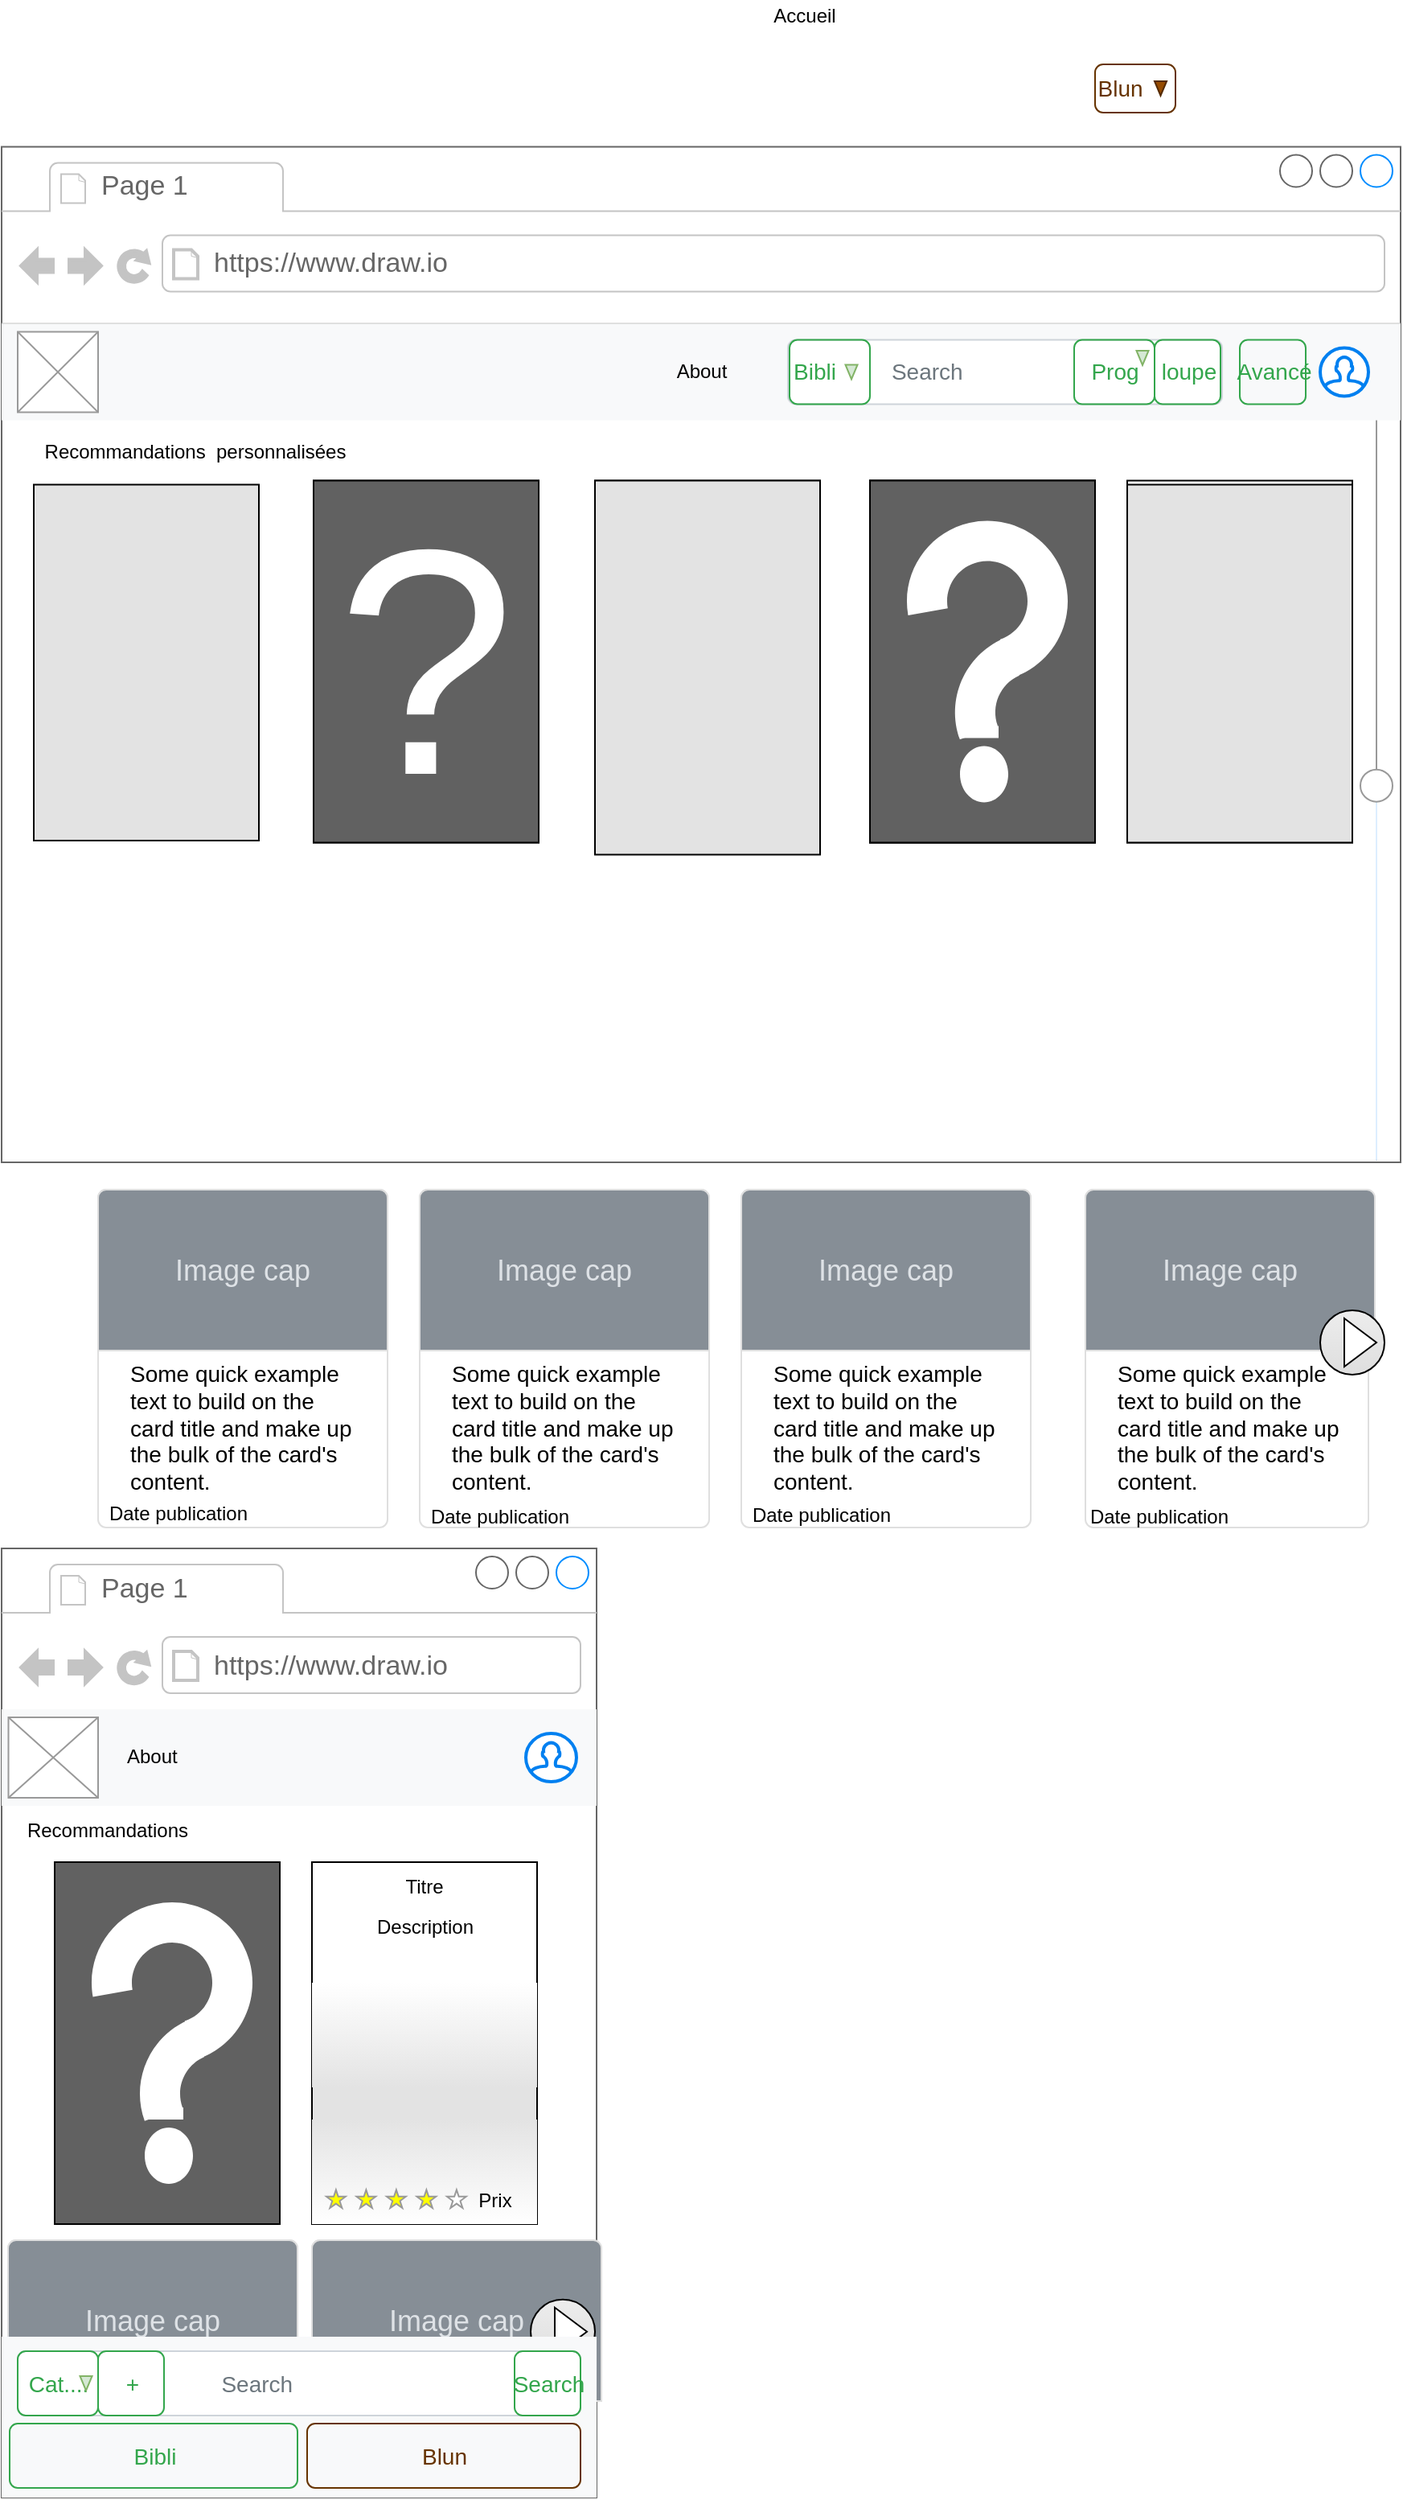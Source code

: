 <mxfile version="16.5.1" type="device"><diagram id="F8sXpfixyLOen9P2yooB" name="wireframe"><mxGraphModel dx="1929" dy="2034" grid="1" gridSize="10" guides="1" tooltips="1" connect="1" arrows="1" fold="1" page="1" pageScale="1" pageWidth="827" pageHeight="1169" math="0" shadow="0"><root><mxCell id="W2lvoZVMaFaZhj4Bqeh3-0"/><mxCell id="W2lvoZVMaFaZhj4Bqeh3-1" parent="W2lvoZVMaFaZhj4Bqeh3-0"/><mxCell id="W2lvoZVMaFaZhj4Bqeh3-5" value="" style="strokeWidth=1;shadow=0;dashed=0;align=center;html=1;shape=mxgraph.mockup.containers.browserWindow;rSize=0;strokeColor=#666666;strokeColor2=#008cff;strokeColor3=#c4c4c4;mainText=,;recursiveResize=0;" parent="W2lvoZVMaFaZhj4Bqeh3-1" vertex="1"><mxGeometry x="-110" y="842.5" width="370" height="590" as="geometry"/></mxCell><mxCell id="_nG2BwkASZV5YUxMA2y4-637" value="Some quick example text to build on the card title and make up the bulk of the card's content." style="html=1;shadow=0;dashed=0;shape=mxgraph.bootstrap.rrect;rSize=5;strokeColor=#DFDFDF;html=1;whiteSpace=wrap;fillColor=#ffffff;fontColor=#000000;verticalAlign=bottom;align=left;spacing=20;fontSize=14;" parent="W2lvoZVMaFaZhj4Bqeh3-5" vertex="1"><mxGeometry x="193" y="430" width="176" height="145" as="geometry"/></mxCell><mxCell id="_nG2BwkASZV5YUxMA2y4-638" value="Image cap" style="html=1;shadow=0;dashed=0;shape=mxgraph.bootstrap.topButton;rSize=5;perimeter=none;whiteSpace=wrap;fillColor=#868E96;strokeColor=#DFDFDF;fontColor=#DEE2E6;resizeWidth=1;fontSize=18;" parent="_nG2BwkASZV5YUxMA2y4-637" vertex="1"><mxGeometry width="180" height="100" relative="1" as="geometry"/></mxCell><mxCell id="_nG2BwkASZV5YUxMA2y4-640" value="&lt;span style=&quot;color: rgba(0 , 0 , 0 , 0) ; font-family: monospace ; font-size: 0px&quot;&gt;%3CmxGraphModel%3E%3Croot%3E%3CmxCell%20id%3D%220%22%2F%3E%3CmxCell%20id%3D%221%22%20parent%3D%220%22%2F%3E%3CmxCell%20id%3D%222%22%20value%3D%22%22%20style%3D%22triangle%3BwhiteSpace%3Dwrap%3Bhtml%3D1%3B%22%20vertex%3D%221%22%20parent%3D%221%22%3E%3CmxGeometry%20x%3D%22845%22%20y%3D%22290%22%20width%3D%2220%22%20height%3D%2230%22%20as%3D%22geometry%22%2F%3E%3C%2FmxCell%3E%3C%2Froot%3E%3C%2FmxGraphModel%3E&lt;/span&gt;&lt;span style=&quot;color: rgba(0 , 0 , 0 , 0) ; font-family: monospace ; font-size: 0px&quot;&gt;%3CmxGraphModel%3E%3Croot%3E%3CmxCell%20id%3D%220%22%2F%3E%3CmxCell%20id%3D%221%22%20parent%3D%220%22%2F%3E%3CmxCell%20id%3D%222%22%20value%3D%22%22%20style%3D%22triangle%3BwhiteSpace%3Dwrap%3Bhtml%3D1%3B%22%20vertex%3D%221%22%20parent%3D%221%22%3E%3CmxGeometry%20x%3D%22845%22%20y%3D%22290%22%20width%3D%2220%22%20height%3D%2230%22%20as%3D%22geometry%22%2F%3E%3C%2FmxCell%3E%3C%2Froot%3E%3C%2FmxGraphModel%3E&lt;/span&gt;&lt;span style=&quot;color: rgba(0 , 0 , 0 , 0) ; font-family: monospace ; font-size: 0px&quot;&gt;%3CmxGraphModel%3E%3Croot%3E%3CmxCell%20id%3D%220%22%2F%3E%3CmxCell%20id%3D%221%22%20parent%3D%220%22%2F%3E%3CmxCell%20id%3D%222%22%20value%3D%22%22%20style%3D%22triangle%3BwhiteSpace%3Dwrap%3Bhtml%3D1%3B%22%20vertex%3D%221%22%20parent%3D%221%22%3E%3CmxGeometry%20x%3D%22845%22%20y%3D%22290%22%20width%3D%2220%22%20height%3D%2230%22%20as%3D%22geometry%22%2F%3E%3C%2FmxCell%3E%3C%2Froot%3E%3C%2FmxGraphModel%3E&lt;/span&gt;" style="html=1;shadow=0;dashed=0;shape=mxgraph.bootstrap.radioButton2;labelPosition=right;verticalLabelPosition=middle;align=left;verticalAlign=middle;gradientColor=#DEDEDE;fillColor=#EDEDED;checked=0;spacing=5;checkedFill=#0085FC;checkedStroke=#ffffff;sketch=0;" parent="_nG2BwkASZV5YUxMA2y4-637" vertex="1"><mxGeometry x="136" y="36.88" width="40" height="40" as="geometry"/></mxCell><mxCell id="_nG2BwkASZV5YUxMA2y4-641" value="" style="triangle;whiteSpace=wrap;html=1;" parent="_nG2BwkASZV5YUxMA2y4-637" vertex="1"><mxGeometry x="151" y="41.88" width="20" height="30" as="geometry"/></mxCell><mxCell id="_nG2BwkASZV5YUxMA2y4-634" value="Some quick example text to build on the card title and make up the bulk of the card's content." style="html=1;shadow=0;dashed=0;shape=mxgraph.bootstrap.rrect;rSize=5;strokeColor=#DFDFDF;html=1;whiteSpace=wrap;fillColor=#ffffff;fontColor=#000000;verticalAlign=bottom;align=left;spacing=20;fontSize=14;" parent="W2lvoZVMaFaZhj4Bqeh3-5" vertex="1"><mxGeometry x="4" y="430" width="180" height="145" as="geometry"/></mxCell><mxCell id="_nG2BwkASZV5YUxMA2y4-635" value="Image cap" style="html=1;shadow=0;dashed=0;shape=mxgraph.bootstrap.topButton;rSize=5;perimeter=none;whiteSpace=wrap;fillColor=#868E96;strokeColor=#DFDFDF;fontColor=#DEE2E6;resizeWidth=1;fontSize=18;" parent="_nG2BwkASZV5YUxMA2y4-634" vertex="1"><mxGeometry width="180" height="100" relative="1" as="geometry"/></mxCell><mxCell id="W2lvoZVMaFaZhj4Bqeh3-6" value="Page 1" style="strokeWidth=1;shadow=0;dashed=0;align=center;html=1;shape=mxgraph.mockup.containers.anchor;fontSize=17;fontColor=#666666;align=left;" parent="W2lvoZVMaFaZhj4Bqeh3-5" vertex="1"><mxGeometry x="60" y="12" width="110" height="26" as="geometry"/></mxCell><mxCell id="W2lvoZVMaFaZhj4Bqeh3-7" value="https://www.draw.io" style="strokeWidth=1;shadow=0;dashed=0;align=center;html=1;shape=mxgraph.mockup.containers.anchor;rSize=0;fontSize=17;fontColor=#666666;align=left;" parent="W2lvoZVMaFaZhj4Bqeh3-5" vertex="1"><mxGeometry x="130" y="60" width="250" height="26" as="geometry"/></mxCell><mxCell id="W2lvoZVMaFaZhj4Bqeh3-55" value="" style="html=1;shadow=0;dashed=0;fillColor=#F8F9FA;strokeColor=none;fontSize=16;fontColor=#181819;align=left;spacing=15;" parent="W2lvoZVMaFaZhj4Bqeh3-5" vertex="1"><mxGeometry y="100" width="370" height="60" as="geometry"/></mxCell><mxCell id="W2lvoZVMaFaZhj4Bqeh3-58" value="" style="verticalLabelPosition=bottom;shadow=0;dashed=0;align=center;html=1;verticalAlign=top;strokeWidth=1;shape=mxgraph.mockup.graphics.simpleIcon;strokeColor=#999999;" parent="W2lvoZVMaFaZhj4Bqeh3-55" vertex="1"><mxGeometry x="4.25" y="5" width="55.75" height="50" as="geometry"/></mxCell><mxCell id="W2lvoZVMaFaZhj4Bqeh3-59" value="" style="html=1;verticalLabelPosition=bottom;align=center;labelBackgroundColor=#ffffff;verticalAlign=top;strokeWidth=2;strokeColor=#0080F0;shadow=0;dashed=0;shape=mxgraph.ios7.icons.user;" parent="W2lvoZVMaFaZhj4Bqeh3-55" vertex="1"><mxGeometry x="326" y="15" width="31.49" height="30" as="geometry"/></mxCell><mxCell id="zPS6p6DmouyCnsuZ8JP5-12" value="&lt;span style=&quot;color: rgb(0, 0, 0); font-family: helvetica; font-size: 12px; font-style: normal; font-weight: 400; letter-spacing: normal; text-align: center; text-indent: 0px; text-transform: none; word-spacing: 0px; background-color: rgb(248, 249, 250); display: inline; float: none;&quot;&gt;About&lt;/span&gt;" style="text;whiteSpace=wrap;html=1;" parent="W2lvoZVMaFaZhj4Bqeh3-55" vertex="1"><mxGeometry x="76" y="15" width="60" height="30" as="geometry"/></mxCell><mxCell id="W2lvoZVMaFaZhj4Bqeh3-60" value="&lt;span style=&quot;color: rgba(0 , 0 , 0 , 0) ; font-family: monospace ; font-size: 0px&quot;&gt;%3CmxGraphModel%3E%3Croot%3E%3CmxCell%20id%3D%220%22%2F%3E%3CmxCell%20id%3D%221%22%20parent%3D%220%22%2F%3E%3CmxCell%20id%3D%222%22%20value%3D%22Cat%C3%A9gorie%22%20style%3D%22html%3D1%3Bshadow%3D0%3Bdashed%3D0%3Bshape%3Dmxgraph.bootstrap.rrect%3BrSize%3D5%3BfontSize%3D14%3BfontColor%3D%2333A64C%3BstrokeColor%3D%2333A64C%3BfillColor%3Dnone%3B%22%20vertex%3D%221%22%20parent%3D%221%22%3E%3CmxGeometry%20x%3D%22717%22%20y%3D%22120%22%20width%3D%2250%22%20height%3D%2240%22%20as%3D%22geometry%22%2F%3E%3C%2FmxCell%3E%3CmxCell%20id%3D%223%22%20value%3D%22%22%20style%3D%22triangle%3BwhiteSpace%3Dwrap%3Bhtml%3D1%3BstrokeColor%3D%2382b366%3Brotation%3D90%3BfillColor%3D%23d5e8d4%3B%22%20vertex%3D%221%22%20parent%3D%221%22%3E%3CmxGeometry%20x%3D%22755%22%20y%3D%22136.25%22%20width%3D%229%22%20height%3D%227.5%22%20as%3D%22geometry%22%2F%3E%3C%2FmxCell%3E%3C%2Froot%3E%3C%2FmxGraphModel%3E&lt;/span&gt;&lt;span style=&quot;color: rgba(0 , 0 , 0 , 0) ; font-family: monospace ; font-size: 0px&quot;&gt;%3CmxGraphModel%3E%3Croot%3E%3CmxCell%20id%3D%220%22%2F%3E%3CmxCell%20id%3D%221%22%20parent%3D%220%22%2F%3E%3CmxCell%20id%3D%222%22%20value%3D%22Cat%C3%A9gorie%22%20style%3D%22html%3D1%3Bshadow%3D0%3Bdashed%3D0%3Bshape%3Dmxgraph.bootstrap.rrect%3BrSize%3D5%3BfontSize%3D14%3BfontColor%3D%2333A64C%3BstrokeColor%3D%2333A64C%3BfillColor%3Dnone%3B%22%20vertex%3D%221%22%20parent%3D%221%22%3E%3CmxGeometry%20x%3D%22717%22%20y%3D%22120%22%20width%3D%2250%22%20height%3D%2240%22%20as%3D%22geometry%22%2F%3E%3C%2FmxCell%3E%3CmxCell%20id%3D%223%22%20value%3D%22%22%20style%3D%22triangle%3BwhiteSpace%3Dwrap%3Bhtml%3D1%3BstrokeColor%3D%2382b366%3Brotation%3D90%3BfillColor%3D%23d5e8d4%3B%22%20vertex%3D%221%22%20parent%3D%221%22%3E%3CmxGeometry%20x%3D%22755%22%20y%3D%22136.25%22%20width%3D%229%22%20height%3D%227.5%22%20as%3D%22geometry%22%2F%3E%3C%2FmxCell%3E%3C%2Froot%3E%3C%2FmxGraphModel%3E&lt;/span&gt;" style="html=1;shadow=0;dashed=0;fillColor=#F8F9FA;strokeColor=none;fontSize=16;fontColor=#181819;align=left;spacing=15;" parent="W2lvoZVMaFaZhj4Bqeh3-5" vertex="1"><mxGeometry y="490" width="370" height="100" as="geometry"/></mxCell><mxCell id="W2lvoZVMaFaZhj4Bqeh3-61" value="Bibli" style="html=1;shadow=0;dashed=0;shape=mxgraph.bootstrap.rrect;rSize=5;fontSize=14;fontColor=#33A64C;strokeColor=#33A64C;fillColor=none;" parent="W2lvoZVMaFaZhj4Bqeh3-60" vertex="1"><mxGeometry x="1" width="179" height="40" relative="1" as="geometry"><mxPoint x="-365" y="54" as="offset"/></mxGeometry></mxCell><mxCell id="W2lvoZVMaFaZhj4Bqeh3-65" value="&lt;font color=&quot;#663300&quot;&gt;Blun&lt;/font&gt;" style="html=1;shadow=0;dashed=0;shape=mxgraph.bootstrap.rrect;rSize=5;fontSize=14;fontColor=#33A64C;strokeColor=#663300;fillColor=none;" parent="W2lvoZVMaFaZhj4Bqeh3-60" vertex="1"><mxGeometry x="190" y="54" width="170" height="40" as="geometry"/></mxCell><mxCell id="zPS6p6DmouyCnsuZ8JP5-3" value="&amp;nbsp; &amp;nbsp; &amp;nbsp; &amp;nbsp; &amp;nbsp; &amp;nbsp; &amp;nbsp; &amp;nbsp; &amp;nbsp; &amp;nbsp; &amp;nbsp; &amp;nbsp; &amp;nbsp; &amp;nbsp; &amp;nbsp; Search" style="html=1;shadow=0;dashed=0;shape=mxgraph.bootstrap.rrect;rSize=5;fontSize=14;fontColor=#6C767D;strokeColor=#CED4DA;fillColor=#ffffff;align=left;spacing=10;" parent="W2lvoZVMaFaZhj4Bqeh3-60" vertex="1"><mxGeometry x="10" y="9" width="350" height="40" as="geometry"/></mxCell><mxCell id="zPS6p6DmouyCnsuZ8JP5-4" value="Search" style="html=1;shadow=0;dashed=0;shape=mxgraph.bootstrap.rrect;rSize=5;fontSize=14;fontColor=#33A64C;strokeColor=#33A64C;fillColor=none;" parent="W2lvoZVMaFaZhj4Bqeh3-60" vertex="1"><mxGeometry x="319" y="9" width="41" height="40" as="geometry"/></mxCell><mxCell id="zPS6p6DmouyCnsuZ8JP5-5" value="Cat...." style="html=1;shadow=0;dashed=0;shape=mxgraph.bootstrap.rrect;rSize=5;fontSize=14;fontColor=#33A64C;strokeColor=#33A64C;fillColor=none;" parent="W2lvoZVMaFaZhj4Bqeh3-60" vertex="1"><mxGeometry x="10" y="9" width="50" height="40" as="geometry"/></mxCell><mxCell id="zPS6p6DmouyCnsuZ8JP5-6" value="" style="triangle;whiteSpace=wrap;html=1;strokeColor=#82b366;rotation=90;fillColor=#d5e8d4;" parent="W2lvoZVMaFaZhj4Bqeh3-60" vertex="1"><mxGeometry x="48" y="25.25" width="9" height="7.5" as="geometry"/></mxCell><mxCell id="zPS6p6DmouyCnsuZ8JP5-7" value="+" style="html=1;shadow=0;dashed=0;shape=mxgraph.bootstrap.rrect;rSize=5;fontSize=14;fontColor=#33A64C;strokeColor=#33A64C;fillColor=none;" parent="W2lvoZVMaFaZhj4Bqeh3-60" vertex="1"><mxGeometry x="60" y="9" width="41" height="40" as="geometry"/></mxCell><mxCell id="W2lvoZVMaFaZhj4Bqeh3-74" value="Recommandations" style="text;html=1;strokeColor=none;fillColor=none;align=center;verticalAlign=middle;whiteSpace=wrap;rounded=0;" parent="W2lvoZVMaFaZhj4Bqeh3-5" vertex="1"><mxGeometry x="36" y="160" width="60" height="30" as="geometry"/></mxCell><mxCell id="_nG2BwkASZV5YUxMA2y4-612" value="" style="rounded=0;whiteSpace=wrap;html=1;" parent="W2lvoZVMaFaZhj4Bqeh3-5" vertex="1"><mxGeometry x="33" y="195" width="140" height="90" as="geometry"/></mxCell><mxCell id="_nG2BwkASZV5YUxMA2y4-613" value="&lt;font color=&quot;#000000&quot;&gt;Titre&lt;/font&gt;" style="text;html=1;strokeColor=none;fillColor=none;align=center;verticalAlign=middle;whiteSpace=wrap;rounded=0;fontColor=#663300;" parent="W2lvoZVMaFaZhj4Bqeh3-5" vertex="1"><mxGeometry x="73" y="195" width="60" height="30" as="geometry"/></mxCell><mxCell id="_nG2BwkASZV5YUxMA2y4-614" value="" style="rounded=0;whiteSpace=wrap;html=1;fillColor=#E3E3E3;gradientColor=none;" parent="W2lvoZVMaFaZhj4Bqeh3-5" vertex="1"><mxGeometry x="33" y="285" width="140" height="135" as="geometry"/></mxCell><mxCell id="_nG2BwkASZV5YUxMA2y4-615" value="" style="rounded=0;whiteSpace=wrap;html=1;fillColor=#FFFFFF;gradientColor=#E3E3E3;strokeColor=none;" parent="W2lvoZVMaFaZhj4Bqeh3-5" vertex="1"><mxGeometry x="33" y="270" width="140" height="65" as="geometry"/></mxCell><mxCell id="_nG2BwkASZV5YUxMA2y4-616" value="" style="rounded=0;whiteSpace=wrap;html=1;fillColor=#E3E3E3;gradientColor=#FFFFFF;strokeColor=none;" parent="W2lvoZVMaFaZhj4Bqeh3-5" vertex="1"><mxGeometry x="33" y="355" width="140" height="65" as="geometry"/></mxCell><mxCell id="_nG2BwkASZV5YUxMA2y4-617" value="Description" style="text;html=1;align=center;verticalAlign=middle;resizable=0;points=[];autosize=1;strokeColor=none;fillColor=none;" parent="W2lvoZVMaFaZhj4Bqeh3-5" vertex="1"><mxGeometry x="63" y="225" width="80" height="20" as="geometry"/></mxCell><mxCell id="_nG2BwkASZV5YUxMA2y4-618" value="Prix" style="text;html=1;strokeColor=none;fillColor=none;align=center;verticalAlign=middle;whiteSpace=wrap;rounded=0;fontColor=#000000;" parent="W2lvoZVMaFaZhj4Bqeh3-5" vertex="1"><mxGeometry x="123" y="390" width="60" height="30" as="geometry"/></mxCell><mxCell id="_nG2BwkASZV5YUxMA2y4-619" value="" style="rounded=0;whiteSpace=wrap;html=1;" parent="W2lvoZVMaFaZhj4Bqeh3-5" vertex="1"><mxGeometry x="193" y="195" width="140" height="90" as="geometry"/></mxCell><mxCell id="_nG2BwkASZV5YUxMA2y4-620" value="&lt;font color=&quot;#000000&quot;&gt;Titre&lt;/font&gt;" style="text;html=1;strokeColor=none;fillColor=none;align=center;verticalAlign=middle;whiteSpace=wrap;rounded=0;fontColor=#663300;" parent="W2lvoZVMaFaZhj4Bqeh3-5" vertex="1"><mxGeometry x="233" y="195" width="60" height="30" as="geometry"/></mxCell><mxCell id="_nG2BwkASZV5YUxMA2y4-621" value="" style="rounded=0;whiteSpace=wrap;html=1;fillColor=#E3E3E3;gradientColor=none;" parent="W2lvoZVMaFaZhj4Bqeh3-5" vertex="1"><mxGeometry x="193" y="285" width="140" height="135" as="geometry"/></mxCell><mxCell id="_nG2BwkASZV5YUxMA2y4-622" value="" style="rounded=0;whiteSpace=wrap;html=1;fillColor=#FFFFFF;gradientColor=#E3E3E3;strokeColor=none;" parent="W2lvoZVMaFaZhj4Bqeh3-5" vertex="1"><mxGeometry x="193" y="270" width="140" height="65" as="geometry"/></mxCell><mxCell id="_nG2BwkASZV5YUxMA2y4-623" value="" style="rounded=0;whiteSpace=wrap;html=1;fillColor=#E3E3E3;gradientColor=#FFFFFF;strokeColor=none;" parent="W2lvoZVMaFaZhj4Bqeh3-5" vertex="1"><mxGeometry x="193" y="355" width="140" height="65" as="geometry"/></mxCell><mxCell id="_nG2BwkASZV5YUxMA2y4-624" value="Description" style="text;html=1;align=center;verticalAlign=middle;resizable=0;points=[];autosize=1;strokeColor=none;fillColor=none;" parent="W2lvoZVMaFaZhj4Bqeh3-5" vertex="1"><mxGeometry x="223" y="225" width="80" height="20" as="geometry"/></mxCell><mxCell id="_nG2BwkASZV5YUxMA2y4-625" value="Prix" style="text;html=1;strokeColor=none;fillColor=none;align=center;verticalAlign=middle;whiteSpace=wrap;rounded=0;fontColor=#000000;" parent="W2lvoZVMaFaZhj4Bqeh3-5" vertex="1"><mxGeometry x="277" y="390" width="60" height="30" as="geometry"/></mxCell><mxCell id="_nG2BwkASZV5YUxMA2y4-626" value="" style="verticalLabelPosition=bottom;shadow=0;dashed=0;align=center;html=1;verticalAlign=top;strokeWidth=1;shape=mxgraph.mockup.misc.rating;strokeColor=#999999;fillColor=#ffff00;emptyFillColor=#ffffff;grade=4;ratingScale=5;ratingStyle=star;" parent="W2lvoZVMaFaZhj4Bqeh3-5" vertex="1"><mxGeometry x="37" y="398.75" width="60" height="12.5" as="geometry"/></mxCell><mxCell id="_nG2BwkASZV5YUxMA2y4-627" value="" style="verticalLabelPosition=bottom;shadow=0;dashed=0;align=center;html=1;verticalAlign=top;strokeWidth=1;shape=mxgraph.mockup.misc.rating;strokeColor=#999999;fillColor=#ffff00;emptyFillColor=#ffffff;grade=4;ratingScale=5;ratingStyle=star;" parent="W2lvoZVMaFaZhj4Bqeh3-5" vertex="1"><mxGeometry x="202" y="398.75" width="60" height="12.5" as="geometry"/></mxCell><mxCell id="_nG2BwkASZV5YUxMA2y4-628" value="&lt;font style=&quot;font-size: 100px&quot; color=&quot;#ffffff&quot;&gt;?&lt;/font&gt;" style="rounded=0;whiteSpace=wrap;html=1;fillColor=#616161;" parent="W2lvoZVMaFaZhj4Bqeh3-5" vertex="1"><mxGeometry x="33" y="195" width="140" height="225" as="geometry"/></mxCell><mxCell id="_nG2BwkASZV5YUxMA2y4-629" value="" style="rounded=0;whiteSpace=wrap;html=1;fillColor=#616161;" parent="W2lvoZVMaFaZhj4Bqeh3-5" vertex="1"><mxGeometry x="33" y="195" width="140" height="225" as="geometry"/></mxCell><mxCell id="_nG2BwkASZV5YUxMA2y4-630" value="" style="verticalLabelPosition=bottom;verticalAlign=top;html=1;shape=mxgraph.basic.partConcEllipse;startAngle=0.722;endAngle=0.449;arcWidth=0.5;fontSize=100;fontColor=#FFFFFF;fillColor=#FFFFFF;strokeColor=none;" parent="W2lvoZVMaFaZhj4Bqeh3-5" vertex="1"><mxGeometry x="56" y="220" width="100" height="100" as="geometry"/></mxCell><mxCell id="_nG2BwkASZV5YUxMA2y4-631" value="" style="verticalLabelPosition=bottom;verticalAlign=top;html=1;shape=mxgraph.basic.partConcEllipse;startAngle=0.695;endAngle=0.934;arcWidth=0.5;fontSize=100;fontColor=#FFFFFF;fillColor=#FFFFFF;strokeColor=none;" parent="W2lvoZVMaFaZhj4Bqeh3-5" vertex="1"><mxGeometry x="86" y="289" width="100" height="100" as="geometry"/></mxCell><mxCell id="_nG2BwkASZV5YUxMA2y4-632" value="" style="verticalLabelPosition=bottom;verticalAlign=top;html=1;shape=mxgraph.basic.donut;dx=20;fontSize=100;fontColor=#FFFFFF;fillColor=#FFFFFF;strokeColor=none;" parent="W2lvoZVMaFaZhj4Bqeh3-5" vertex="1"><mxGeometry x="89" y="360" width="30" height="35" as="geometry"/></mxCell><mxCell id="_nG2BwkASZV5YUxMA2y4-633" value="" style="rounded=0;whiteSpace=wrap;html=1;fontSize=100;fontColor=#FFFFFF;fillColor=#FFFFFF;strokeColor=none;" parent="W2lvoZVMaFaZhj4Bqeh3-5" vertex="1"><mxGeometry x="89" y="347.5" width="24" height="7.5" as="geometry"/></mxCell><mxCell id="W2lvoZVMaFaZhj4Bqeh3-112" value="&lt;font color=&quot;#663300&quot;&gt;Blun&amp;nbsp; &amp;nbsp; &amp;nbsp;&lt;/font&gt;" style="html=1;shadow=0;dashed=0;shape=mxgraph.bootstrap.rrect;rSize=5;fontSize=14;fontColor=#33A64C;strokeColor=#663300;fillColor=none;" parent="W2lvoZVMaFaZhj4Bqeh3-1" vertex="1"><mxGeometry x="570" y="-80" width="50" height="30" as="geometry"/></mxCell><mxCell id="W2lvoZVMaFaZhj4Bqeh3-113" value="" style="triangle;whiteSpace=wrap;html=1;strokeColor=#542A00;rotation=90;fillColor=#964B00;" parent="W2lvoZVMaFaZhj4Bqeh3-1" vertex="1"><mxGeometry x="606.25" y="-68.75" width="9" height="7.5" as="geometry"/></mxCell><mxCell id="W2lvoZVMaFaZhj4Bqeh3-358" value="Accueil" style="text;html=1;align=center;verticalAlign=middle;resizable=0;points=[];autosize=1;strokeColor=none;fillColor=none;fontColor=#000000;" parent="W2lvoZVMaFaZhj4Bqeh3-1" vertex="1"><mxGeometry x="364" y="-120" width="50" height="20" as="geometry"/></mxCell><mxCell id="_nG2BwkASZV5YUxMA2y4-346" value="" style="strokeWidth=1;shadow=0;dashed=0;align=center;html=1;shape=mxgraph.mockup.containers.browserWindow;rSize=0;strokeColor=#666666;strokeColor2=#008cff;strokeColor3=#c4c4c4;mainText=,;recursiveResize=0;" parent="W2lvoZVMaFaZhj4Bqeh3-1" vertex="1"><mxGeometry x="-110" y="-28.75" width="870" height="631.25" as="geometry"/></mxCell><mxCell id="_nG2BwkASZV5YUxMA2y4-347" value="Page 1" style="strokeWidth=1;shadow=0;dashed=0;align=center;html=1;shape=mxgraph.mockup.containers.anchor;fontSize=17;fontColor=#666666;align=left;" parent="_nG2BwkASZV5YUxMA2y4-346" vertex="1"><mxGeometry x="60" y="12" width="110" height="26" as="geometry"/></mxCell><mxCell id="_nG2BwkASZV5YUxMA2y4-348" value="https://www.draw.io" style="strokeWidth=1;shadow=0;dashed=0;align=center;html=1;shape=mxgraph.mockup.containers.anchor;rSize=0;fontSize=17;fontColor=#666666;align=left;" parent="_nG2BwkASZV5YUxMA2y4-346" vertex="1"><mxGeometry x="130" y="60" width="250" height="26" as="geometry"/></mxCell><mxCell id="_nG2BwkASZV5YUxMA2y4-349" value="" style="html=1;shadow=0;dashed=0;fillColor=#F8F9FA;strokeColor=none;fontSize=16;fontColor=#181819;align=left;spacing=15;" parent="_nG2BwkASZV5YUxMA2y4-346" vertex="1"><mxGeometry y="110" width="870" height="60" as="geometry"/></mxCell><mxCell id="_nG2BwkASZV5YUxMA2y4-350" value="&amp;nbsp; &amp;nbsp; &amp;nbsp; &amp;nbsp; &amp;nbsp; &amp;nbsp; &amp;nbsp; Search" style="html=1;shadow=0;dashed=0;shape=mxgraph.bootstrap.rrect;rSize=5;fontSize=14;fontColor=#6C767D;strokeColor=#CED4DA;fillColor=#ffffff;align=left;spacing=10;" parent="_nG2BwkASZV5YUxMA2y4-349" vertex="1"><mxGeometry x="1" width="270" height="40" relative="1" as="geometry"><mxPoint x="-381" y="10" as="offset"/></mxGeometry></mxCell><mxCell id="_nG2BwkASZV5YUxMA2y4-351" value="" style="verticalLabelPosition=bottom;shadow=0;dashed=0;align=center;html=1;verticalAlign=top;strokeWidth=1;shape=mxgraph.mockup.graphics.simpleIcon;strokeColor=#999999;" parent="_nG2BwkASZV5YUxMA2y4-349" vertex="1"><mxGeometry x="10" y="5" width="50" height="50" as="geometry"/></mxCell><mxCell id="_nG2BwkASZV5YUxMA2y4-352" value="" style="html=1;verticalLabelPosition=bottom;align=center;labelBackgroundColor=#ffffff;verticalAlign=top;strokeWidth=2;strokeColor=#0080F0;shadow=0;dashed=0;shape=mxgraph.ios7.icons.user;" parent="_nG2BwkASZV5YUxMA2y4-349" vertex="1"><mxGeometry x="820" y="15" width="30" height="30" as="geometry"/></mxCell><mxCell id="_nG2BwkASZV5YUxMA2y4-353" value="Bibli&amp;nbsp; &amp;nbsp; &amp;nbsp;" style="html=1;shadow=0;dashed=0;shape=mxgraph.bootstrap.rrect;rSize=5;fontSize=14;fontColor=#33A64C;strokeColor=#33A64C;fillColor=none;" parent="_nG2BwkASZV5YUxMA2y4-349" vertex="1"><mxGeometry x="490" y="10" width="50" height="40" as="geometry"/></mxCell><mxCell id="_nG2BwkASZV5YUxMA2y4-354" value="" style="triangle;whiteSpace=wrap;html=1;strokeColor=#82b366;rotation=90;fillColor=#d5e8d4;" parent="_nG2BwkASZV5YUxMA2y4-349" vertex="1"><mxGeometry x="524" y="26.25" width="9" height="7.5" as="geometry"/></mxCell><mxCell id="_nG2BwkASZV5YUxMA2y4-355" value="loupe" style="html=1;shadow=0;dashed=0;shape=mxgraph.bootstrap.rrect;rSize=5;fontSize=14;fontColor=#33A64C;strokeColor=#33A64C;fillColor=none;" parent="_nG2BwkASZV5YUxMA2y4-349" vertex="1"><mxGeometry x="1" width="41" height="40" relative="1" as="geometry"><mxPoint x="-153" y="10" as="offset"/></mxGeometry></mxCell><mxCell id="_nG2BwkASZV5YUxMA2y4-356" value="Avancé" style="html=1;shadow=0;dashed=0;shape=mxgraph.bootstrap.rrect;rSize=5;fontSize=14;fontColor=#33A64C;strokeColor=#33A64C;fillColor=none;" parent="_nG2BwkASZV5YUxMA2y4-349" vertex="1"><mxGeometry x="770" y="10" width="41" height="40" as="geometry"/></mxCell><mxCell id="_nG2BwkASZV5YUxMA2y4-357" value="Prog" style="html=1;shadow=0;dashed=0;shape=mxgraph.bootstrap.rrect;rSize=5;fontSize=14;fontColor=#33A64C;strokeColor=#33A64C;fillColor=none;" parent="_nG2BwkASZV5YUxMA2y4-349" vertex="1"><mxGeometry x="667" y="10" width="50" height="40" as="geometry"/></mxCell><mxCell id="_nG2BwkASZV5YUxMA2y4-358" value="About" style="text;html=1;align=center;verticalAlign=middle;resizable=0;points=[];autosize=1;strokeColor=none;fillColor=none;" parent="_nG2BwkASZV5YUxMA2y4-349" vertex="1"><mxGeometry x="410" y="20" width="50" height="20" as="geometry"/></mxCell><mxCell id="_nG2BwkASZV5YUxMA2y4-359" value="Some quick example text to build on the card title and make up the bulk of the card's content." style="html=1;shadow=0;dashed=0;shape=mxgraph.bootstrap.rrect;rSize=5;strokeColor=#DFDFDF;html=1;whiteSpace=wrap;fillColor=#ffffff;fontColor=#000000;verticalAlign=bottom;align=left;spacing=20;fontSize=14;" parent="_nG2BwkASZV5YUxMA2y4-346" vertex="1"><mxGeometry x="60" y="648.25" width="180" height="210" as="geometry"/></mxCell><mxCell id="_nG2BwkASZV5YUxMA2y4-360" value="Image cap" style="html=1;shadow=0;dashed=0;shape=mxgraph.bootstrap.topButton;rSize=5;perimeter=none;whiteSpace=wrap;fillColor=#868E96;strokeColor=#DFDFDF;fontColor=#DEE2E6;resizeWidth=1;fontSize=18;" parent="_nG2BwkASZV5YUxMA2y4-359" vertex="1"><mxGeometry width="180" height="100" relative="1" as="geometry"/></mxCell><mxCell id="_nG2BwkASZV5YUxMA2y4-361" value="Date publication" style="text;html=1;strokeColor=none;fillColor=none;align=center;verticalAlign=middle;whiteSpace=wrap;rounded=0;" parent="_nG2BwkASZV5YUxMA2y4-346" vertex="1"><mxGeometry x="60" y="834.25" width="100" height="30" as="geometry"/></mxCell><mxCell id="_nG2BwkASZV5YUxMA2y4-362" value="Some quick example text to build on the card title and make up the bulk of the card's content." style="html=1;shadow=0;dashed=0;shape=mxgraph.bootstrap.rrect;rSize=5;strokeColor=#DFDFDF;html=1;whiteSpace=wrap;fillColor=#ffffff;fontColor=#000000;verticalAlign=bottom;align=left;spacing=20;fontSize=14;" parent="_nG2BwkASZV5YUxMA2y4-346" vertex="1"><mxGeometry x="260" y="648.25" width="180" height="210" as="geometry"/></mxCell><mxCell id="_nG2BwkASZV5YUxMA2y4-363" value="Image cap" style="html=1;shadow=0;dashed=0;shape=mxgraph.bootstrap.topButton;rSize=5;perimeter=none;whiteSpace=wrap;fillColor=#868E96;strokeColor=#DFDFDF;fontColor=#DEE2E6;resizeWidth=1;fontSize=18;" parent="_nG2BwkASZV5YUxMA2y4-362" vertex="1"><mxGeometry width="180" height="100" relative="1" as="geometry"/></mxCell><mxCell id="_nG2BwkASZV5YUxMA2y4-364" value="Date publication" style="text;html=1;strokeColor=none;fillColor=none;align=center;verticalAlign=middle;whiteSpace=wrap;rounded=0;" parent="_nG2BwkASZV5YUxMA2y4-346" vertex="1"><mxGeometry x="260" y="836.25" width="100" height="30" as="geometry"/></mxCell><mxCell id="_nG2BwkASZV5YUxMA2y4-365" value="Some quick example text to build on the card title and make up the bulk of the card's content." style="html=1;shadow=0;dashed=0;shape=mxgraph.bootstrap.rrect;rSize=5;strokeColor=#DFDFDF;html=1;whiteSpace=wrap;fillColor=#ffffff;fontColor=#000000;verticalAlign=bottom;align=left;spacing=20;fontSize=14;" parent="_nG2BwkASZV5YUxMA2y4-346" vertex="1"><mxGeometry x="460" y="648.25" width="180" height="210" as="geometry"/></mxCell><mxCell id="_nG2BwkASZV5YUxMA2y4-366" value="Image cap" style="html=1;shadow=0;dashed=0;shape=mxgraph.bootstrap.topButton;rSize=5;perimeter=none;whiteSpace=wrap;fillColor=#868E96;strokeColor=#DFDFDF;fontColor=#DEE2E6;resizeWidth=1;fontSize=18;" parent="_nG2BwkASZV5YUxMA2y4-365" vertex="1"><mxGeometry width="180" height="100" relative="1" as="geometry"/></mxCell><mxCell id="_nG2BwkASZV5YUxMA2y4-367" value="Date publication" style="text;html=1;strokeColor=none;fillColor=none;align=center;verticalAlign=middle;whiteSpace=wrap;rounded=0;" parent="_nG2BwkASZV5YUxMA2y4-346" vertex="1"><mxGeometry x="460" y="835.25" width="100" height="30" as="geometry"/></mxCell><mxCell id="_nG2BwkASZV5YUxMA2y4-368" value="Some quick example text to build on the card title and make up the bulk of the card's content." style="html=1;shadow=0;dashed=0;shape=mxgraph.bootstrap.rrect;rSize=5;strokeColor=#DFDFDF;html=1;whiteSpace=wrap;fillColor=#ffffff;fontColor=#000000;verticalAlign=bottom;align=left;spacing=20;fontSize=14;" parent="_nG2BwkASZV5YUxMA2y4-346" vertex="1"><mxGeometry x="674" y="648.25" width="176" height="210" as="geometry"/></mxCell><mxCell id="_nG2BwkASZV5YUxMA2y4-369" value="Image cap" style="html=1;shadow=0;dashed=0;shape=mxgraph.bootstrap.topButton;rSize=5;perimeter=none;whiteSpace=wrap;fillColor=#868E96;strokeColor=#DFDFDF;fontColor=#DEE2E6;resizeWidth=1;fontSize=18;" parent="_nG2BwkASZV5YUxMA2y4-368" vertex="1"><mxGeometry width="180" height="100" relative="1" as="geometry"/></mxCell><mxCell id="_nG2BwkASZV5YUxMA2y4-370" value="Date publication" style="text;html=1;strokeColor=none;fillColor=none;align=center;verticalAlign=middle;whiteSpace=wrap;rounded=0;" parent="_nG2BwkASZV5YUxMA2y4-346" vertex="1"><mxGeometry x="670" y="836.25" width="100" height="30" as="geometry"/></mxCell><mxCell id="_nG2BwkASZV5YUxMA2y4-371" value="&lt;span style=&quot;color: rgba(0 , 0 , 0 , 0) ; font-family: monospace ; font-size: 0px&quot;&gt;%3CmxGraphModel%3E%3Croot%3E%3CmxCell%20id%3D%220%22%2F%3E%3CmxCell%20id%3D%221%22%20parent%3D%220%22%2F%3E%3CmxCell%20id%3D%222%22%20value%3D%22%22%20style%3D%22triangle%3BwhiteSpace%3Dwrap%3Bhtml%3D1%3B%22%20vertex%3D%221%22%20parent%3D%221%22%3E%3CmxGeometry%20x%3D%22845%22%20y%3D%22290%22%20width%3D%2220%22%20height%3D%2230%22%20as%3D%22geometry%22%2F%3E%3C%2FmxCell%3E%3C%2Froot%3E%3C%2FmxGraphModel%3E&lt;/span&gt;&lt;span style=&quot;color: rgba(0 , 0 , 0 , 0) ; font-family: monospace ; font-size: 0px&quot;&gt;%3CmxGraphModel%3E%3Croot%3E%3CmxCell%20id%3D%220%22%2F%3E%3CmxCell%20id%3D%221%22%20parent%3D%220%22%2F%3E%3CmxCell%20id%3D%222%22%20value%3D%22%22%20style%3D%22triangle%3BwhiteSpace%3Dwrap%3Bhtml%3D1%3B%22%20vertex%3D%221%22%20parent%3D%221%22%3E%3CmxGeometry%20x%3D%22845%22%20y%3D%22290%22%20width%3D%2220%22%20height%3D%2230%22%20as%3D%22geometry%22%2F%3E%3C%2FmxCell%3E%3C%2Froot%3E%3C%2FmxGraphModel%3E&lt;/span&gt;&lt;span style=&quot;color: rgba(0 , 0 , 0 , 0) ; font-family: monospace ; font-size: 0px&quot;&gt;%3CmxGraphModel%3E%3Croot%3E%3CmxCell%20id%3D%220%22%2F%3E%3CmxCell%20id%3D%221%22%20parent%3D%220%22%2F%3E%3CmxCell%20id%3D%222%22%20value%3D%22%22%20style%3D%22triangle%3BwhiteSpace%3Dwrap%3Bhtml%3D1%3B%22%20vertex%3D%221%22%20parent%3D%221%22%3E%3CmxGeometry%20x%3D%22845%22%20y%3D%22290%22%20width%3D%2220%22%20height%3D%2230%22%20as%3D%22geometry%22%2F%3E%3C%2FmxCell%3E%3C%2Froot%3E%3C%2FmxGraphModel%3E&lt;/span&gt;" style="html=1;shadow=0;dashed=0;shape=mxgraph.bootstrap.radioButton2;labelPosition=right;verticalLabelPosition=middle;align=left;verticalAlign=middle;gradientColor=#DEDEDE;fillColor=#EDEDED;checked=0;spacing=5;checkedFill=#0085FC;checkedStroke=#ffffff;sketch=0;" parent="_nG2BwkASZV5YUxMA2y4-346" vertex="1"><mxGeometry x="820" y="723.25" width="40" height="40" as="geometry"/></mxCell><mxCell id="_nG2BwkASZV5YUxMA2y4-372" value="" style="triangle;whiteSpace=wrap;html=1;" parent="_nG2BwkASZV5YUxMA2y4-346" vertex="1"><mxGeometry x="835" y="728.25" width="20" height="30" as="geometry"/></mxCell><mxCell id="_nG2BwkASZV5YUxMA2y4-373" value="" style="verticalLabelPosition=bottom;shadow=0;dashed=0;align=center;html=1;verticalAlign=top;strokeWidth=1;shape=mxgraph.mockup.forms.horSlider;strokeColor=#999999;sliderStyle=basic;sliderPos=50.652;handleStyle=circle;fillColor2=#ddeeff;direction=north;" parent="_nG2BwkASZV5YUxMA2y4-346" vertex="1"><mxGeometry x="840" y="170" width="30" height="460" as="geometry"/></mxCell><mxCell id="_nG2BwkASZV5YUxMA2y4-374" value="Recommandations&amp;nbsp; personnalisées" style="text;html=1;align=center;verticalAlign=middle;resizable=0;points=[];autosize=1;strokeColor=none;fillColor=none;" parent="_nG2BwkASZV5YUxMA2y4-346" vertex="1"><mxGeometry x="20" y="180" width="200" height="20" as="geometry"/></mxCell><mxCell id="_nG2BwkASZV5YUxMA2y4-407" value="" style="rounded=0;whiteSpace=wrap;html=1;" parent="_nG2BwkASZV5YUxMA2y4-346" vertex="1"><mxGeometry x="194" y="207.5" width="140" height="90" as="geometry"/></mxCell><mxCell id="_nG2BwkASZV5YUxMA2y4-408" value="&lt;font color=&quot;#000000&quot;&gt;Titre&lt;/font&gt;" style="text;html=1;strokeColor=none;fillColor=none;align=center;verticalAlign=middle;whiteSpace=wrap;rounded=0;fontColor=#663300;" parent="_nG2BwkASZV5YUxMA2y4-346" vertex="1"><mxGeometry x="234" y="207.5" width="60" height="30" as="geometry"/></mxCell><mxCell id="_nG2BwkASZV5YUxMA2y4-409" value="" style="rounded=0;whiteSpace=wrap;html=1;fillColor=#E3E3E3;gradientColor=none;" parent="_nG2BwkASZV5YUxMA2y4-346" vertex="1"><mxGeometry x="194" y="297.5" width="140" height="135" as="geometry"/></mxCell><mxCell id="_nG2BwkASZV5YUxMA2y4-410" value="" style="rounded=0;whiteSpace=wrap;html=1;fillColor=#FFFFFF;gradientColor=#E3E3E3;strokeColor=none;" parent="_nG2BwkASZV5YUxMA2y4-346" vertex="1"><mxGeometry x="194" y="282.5" width="140" height="65" as="geometry"/></mxCell><mxCell id="_nG2BwkASZV5YUxMA2y4-411" value="" style="rounded=0;whiteSpace=wrap;html=1;fillColor=#E3E3E3;gradientColor=#FFFFFF;strokeColor=none;" parent="_nG2BwkASZV5YUxMA2y4-346" vertex="1"><mxGeometry x="194" y="367.5" width="140" height="65" as="geometry"/></mxCell><mxCell id="_nG2BwkASZV5YUxMA2y4-412" value="Description" style="text;html=1;align=center;verticalAlign=middle;resizable=0;points=[];autosize=1;strokeColor=none;fillColor=none;" parent="_nG2BwkASZV5YUxMA2y4-346" vertex="1"><mxGeometry x="224" y="237.5" width="80" height="20" as="geometry"/></mxCell><mxCell id="_nG2BwkASZV5YUxMA2y4-413" value="Prix" style="text;html=1;strokeColor=none;fillColor=none;align=center;verticalAlign=middle;whiteSpace=wrap;rounded=0;fontColor=#000000;" parent="_nG2BwkASZV5YUxMA2y4-346" vertex="1"><mxGeometry x="284" y="402.5" width="60" height="30" as="geometry"/></mxCell><mxCell id="_nG2BwkASZV5YUxMA2y4-414" value="" style="rounded=0;whiteSpace=wrap;html=1;" parent="_nG2BwkASZV5YUxMA2y4-346" vertex="1"><mxGeometry x="369" y="207.5" width="140" height="90" as="geometry"/></mxCell><mxCell id="_nG2BwkASZV5YUxMA2y4-415" value="&lt;font color=&quot;#000000&quot;&gt;Titre&lt;/font&gt;" style="text;html=1;strokeColor=none;fillColor=none;align=center;verticalAlign=middle;whiteSpace=wrap;rounded=0;fontColor=#663300;" parent="_nG2BwkASZV5YUxMA2y4-346" vertex="1"><mxGeometry x="409" y="207.5" width="60" height="30" as="geometry"/></mxCell><mxCell id="_nG2BwkASZV5YUxMA2y4-416" value="" style="rounded=0;whiteSpace=wrap;html=1;fillColor=#E3E3E3;gradientColor=none;" parent="_nG2BwkASZV5YUxMA2y4-346" vertex="1"><mxGeometry x="369" y="297.5" width="140" height="135" as="geometry"/></mxCell><mxCell id="_nG2BwkASZV5YUxMA2y4-417" value="" style="rounded=0;whiteSpace=wrap;html=1;fillColor=#FFFFFF;gradientColor=#E3E3E3;strokeColor=none;" parent="_nG2BwkASZV5YUxMA2y4-346" vertex="1"><mxGeometry x="369" y="282.5" width="140" height="65" as="geometry"/></mxCell><mxCell id="_nG2BwkASZV5YUxMA2y4-418" value="" style="rounded=0;whiteSpace=wrap;html=1;fillColor=#E3E3E3;gradientColor=#FFFFFF;strokeColor=none;" parent="_nG2BwkASZV5YUxMA2y4-346" vertex="1"><mxGeometry x="369" y="367.5" width="140" height="65" as="geometry"/></mxCell><mxCell id="_nG2BwkASZV5YUxMA2y4-419" value="Description" style="text;html=1;align=center;verticalAlign=middle;resizable=0;points=[];autosize=1;strokeColor=none;fillColor=none;" parent="_nG2BwkASZV5YUxMA2y4-346" vertex="1"><mxGeometry x="399" y="237.5" width="80" height="20" as="geometry"/></mxCell><mxCell id="_nG2BwkASZV5YUxMA2y4-420" value="Prix" style="text;html=1;strokeColor=none;fillColor=none;align=center;verticalAlign=middle;whiteSpace=wrap;rounded=0;fontColor=#000000;" parent="_nG2BwkASZV5YUxMA2y4-346" vertex="1"><mxGeometry x="459" y="402.5" width="60" height="30" as="geometry"/></mxCell><mxCell id="_nG2BwkASZV5YUxMA2y4-421" value="" style="rounded=0;whiteSpace=wrap;html=1;" parent="_nG2BwkASZV5YUxMA2y4-346" vertex="1"><mxGeometry x="540" y="207.5" width="140" height="90" as="geometry"/></mxCell><mxCell id="_nG2BwkASZV5YUxMA2y4-422" value="&lt;font color=&quot;#000000&quot;&gt;Titre&lt;/font&gt;" style="text;html=1;strokeColor=none;fillColor=none;align=center;verticalAlign=middle;whiteSpace=wrap;rounded=0;fontColor=#663300;" parent="_nG2BwkASZV5YUxMA2y4-346" vertex="1"><mxGeometry x="580" y="207.5" width="60" height="30" as="geometry"/></mxCell><mxCell id="_nG2BwkASZV5YUxMA2y4-423" value="" style="rounded=0;whiteSpace=wrap;html=1;fillColor=#E3E3E3;gradientColor=none;" parent="_nG2BwkASZV5YUxMA2y4-346" vertex="1"><mxGeometry x="540" y="297.5" width="140" height="135" as="geometry"/></mxCell><mxCell id="_nG2BwkASZV5YUxMA2y4-424" value="" style="rounded=0;whiteSpace=wrap;html=1;fillColor=#FFFFFF;gradientColor=#E3E3E3;strokeColor=none;" parent="_nG2BwkASZV5YUxMA2y4-346" vertex="1"><mxGeometry x="540" y="282.5" width="140" height="65" as="geometry"/></mxCell><mxCell id="_nG2BwkASZV5YUxMA2y4-425" value="" style="rounded=0;whiteSpace=wrap;html=1;fillColor=#E3E3E3;gradientColor=#FFFFFF;strokeColor=none;" parent="_nG2BwkASZV5YUxMA2y4-346" vertex="1"><mxGeometry x="540" y="367.5" width="140" height="65" as="geometry"/></mxCell><mxCell id="_nG2BwkASZV5YUxMA2y4-426" value="Description" style="text;html=1;align=center;verticalAlign=middle;resizable=0;points=[];autosize=1;strokeColor=none;fillColor=none;" parent="_nG2BwkASZV5YUxMA2y4-346" vertex="1"><mxGeometry x="570" y="237.5" width="80" height="20" as="geometry"/></mxCell><mxCell id="_nG2BwkASZV5YUxMA2y4-427" value="Prix" style="text;html=1;strokeColor=none;fillColor=none;align=center;verticalAlign=middle;whiteSpace=wrap;rounded=0;fontColor=#000000;" parent="_nG2BwkASZV5YUxMA2y4-346" vertex="1"><mxGeometry x="630" y="402.5" width="60" height="30" as="geometry"/></mxCell><mxCell id="_nG2BwkASZV5YUxMA2y4-428" value="" style="rounded=0;whiteSpace=wrap;html=1;" parent="_nG2BwkASZV5YUxMA2y4-346" vertex="1"><mxGeometry x="700" y="207.5" width="140" height="90" as="geometry"/></mxCell><mxCell id="_nG2BwkASZV5YUxMA2y4-429" value="&lt;font color=&quot;#000000&quot;&gt;Titre&lt;/font&gt;" style="text;html=1;strokeColor=none;fillColor=none;align=center;verticalAlign=middle;whiteSpace=wrap;rounded=0;fontColor=#663300;" parent="_nG2BwkASZV5YUxMA2y4-346" vertex="1"><mxGeometry x="740" y="207.5" width="60" height="30" as="geometry"/></mxCell><mxCell id="_nG2BwkASZV5YUxMA2y4-430" value="" style="rounded=0;whiteSpace=wrap;html=1;fillColor=#E3E3E3;gradientColor=none;" parent="_nG2BwkASZV5YUxMA2y4-346" vertex="1"><mxGeometry x="700" y="297.5" width="140" height="135" as="geometry"/></mxCell><mxCell id="_nG2BwkASZV5YUxMA2y4-431" value="" style="rounded=0;whiteSpace=wrap;html=1;fillColor=#FFFFFF;gradientColor=#E3E3E3;strokeColor=none;" parent="_nG2BwkASZV5YUxMA2y4-346" vertex="1"><mxGeometry x="700" y="282.5" width="140" height="65" as="geometry"/></mxCell><mxCell id="_nG2BwkASZV5YUxMA2y4-432" value="" style="rounded=0;whiteSpace=wrap;html=1;fillColor=#E3E3E3;gradientColor=#FFFFFF;strokeColor=none;" parent="_nG2BwkASZV5YUxMA2y4-346" vertex="1"><mxGeometry x="700" y="367.5" width="140" height="65" as="geometry"/></mxCell><mxCell id="_nG2BwkASZV5YUxMA2y4-433" value="Description" style="text;html=1;align=center;verticalAlign=middle;resizable=0;points=[];autosize=1;strokeColor=none;fillColor=none;" parent="_nG2BwkASZV5YUxMA2y4-346" vertex="1"><mxGeometry x="730" y="237.5" width="80" height="20" as="geometry"/></mxCell><mxCell id="_nG2BwkASZV5YUxMA2y4-434" value="Prix" style="text;html=1;strokeColor=none;fillColor=none;align=center;verticalAlign=middle;whiteSpace=wrap;rounded=0;fontColor=#000000;" parent="_nG2BwkASZV5YUxMA2y4-346" vertex="1"><mxGeometry x="784" y="402.5" width="60" height="30" as="geometry"/></mxCell><mxCell id="_nG2BwkASZV5YUxMA2y4-443" value="" style="verticalLabelPosition=bottom;shadow=0;dashed=0;align=center;html=1;verticalAlign=top;strokeWidth=1;shape=mxgraph.mockup.misc.rating;strokeColor=#999999;fillColor=#ffff00;emptyFillColor=#ffffff;grade=4;ratingScale=5;ratingStyle=star;" parent="_nG2BwkASZV5YUxMA2y4-346" vertex="1"><mxGeometry x="200" y="411.25" width="60" height="12.5" as="geometry"/></mxCell><mxCell id="_nG2BwkASZV5YUxMA2y4-444" value="" style="verticalLabelPosition=bottom;shadow=0;dashed=0;align=center;html=1;verticalAlign=top;strokeWidth=1;shape=mxgraph.mockup.misc.rating;strokeColor=#999999;fillColor=#ffff00;emptyFillColor=#ffffff;grade=4;ratingScale=5;ratingStyle=star;" parent="_nG2BwkASZV5YUxMA2y4-346" vertex="1"><mxGeometry x="380" y="411.25" width="60" height="12.5" as="geometry"/></mxCell><mxCell id="_nG2BwkASZV5YUxMA2y4-445" value="" style="verticalLabelPosition=bottom;shadow=0;dashed=0;align=center;html=1;verticalAlign=top;strokeWidth=1;shape=mxgraph.mockup.misc.rating;strokeColor=#999999;fillColor=#ffff00;emptyFillColor=#ffffff;grade=4;ratingScale=5;ratingStyle=star;" parent="_nG2BwkASZV5YUxMA2y4-346" vertex="1"><mxGeometry x="544" y="411.25" width="60" height="12.5" as="geometry"/></mxCell><mxCell id="_nG2BwkASZV5YUxMA2y4-447" value="" style="verticalLabelPosition=bottom;shadow=0;dashed=0;align=center;html=1;verticalAlign=top;strokeWidth=1;shape=mxgraph.mockup.misc.rating;strokeColor=#999999;fillColor=#ffff00;emptyFillColor=#ffffff;grade=4;ratingScale=5;ratingStyle=star;" parent="_nG2BwkASZV5YUxMA2y4-346" vertex="1"><mxGeometry x="709" y="411.25" width="60" height="12.5" as="geometry"/></mxCell><mxCell id="_nG2BwkASZV5YUxMA2y4-583" value="&lt;font style=&quot;font-size: 200px&quot; color=&quot;#ffffff&quot;&gt;?&lt;/font&gt;" style="rounded=0;whiteSpace=wrap;html=1;fillColor=#616161;" parent="_nG2BwkASZV5YUxMA2y4-346" vertex="1"><mxGeometry x="194" y="207.5" width="140" height="225" as="geometry"/></mxCell><mxCell id="_nG2BwkASZV5YUxMA2y4-584" value="&lt;font style=&quot;font-size: 100px&quot; color=&quot;#ffffff&quot;&gt;?&lt;/font&gt;" style="rounded=0;whiteSpace=wrap;html=1;fillColor=#616161;" parent="_nG2BwkASZV5YUxMA2y4-346" vertex="1"><mxGeometry x="540" y="207.5" width="140" height="225" as="geometry"/></mxCell><mxCell id="_nG2BwkASZV5YUxMA2y4-589" value="" style="rounded=0;whiteSpace=wrap;html=1;fillColor=#616161;" parent="_nG2BwkASZV5YUxMA2y4-346" vertex="1"><mxGeometry x="540" y="207.5" width="140" height="225" as="geometry"/></mxCell><mxCell id="_nG2BwkASZV5YUxMA2y4-590" value="" style="verticalLabelPosition=bottom;verticalAlign=top;html=1;shape=mxgraph.basic.partConcEllipse;startAngle=0.722;endAngle=0.449;arcWidth=0.5;fontSize=100;fontColor=#FFFFFF;fillColor=#FFFFFF;strokeColor=none;" parent="_nG2BwkASZV5YUxMA2y4-346" vertex="1"><mxGeometry x="563" y="232.5" width="100" height="100" as="geometry"/></mxCell><mxCell id="_nG2BwkASZV5YUxMA2y4-591" value="" style="verticalLabelPosition=bottom;verticalAlign=top;html=1;shape=mxgraph.basic.partConcEllipse;startAngle=0.695;endAngle=0.934;arcWidth=0.5;fontSize=100;fontColor=#FFFFFF;fillColor=#FFFFFF;strokeColor=none;" parent="_nG2BwkASZV5YUxMA2y4-346" vertex="1"><mxGeometry x="593" y="301.5" width="100" height="100" as="geometry"/></mxCell><mxCell id="_nG2BwkASZV5YUxMA2y4-592" value="" style="verticalLabelPosition=bottom;verticalAlign=top;html=1;shape=mxgraph.basic.donut;dx=20;fontSize=100;fontColor=#FFFFFF;fillColor=#FFFFFF;strokeColor=none;" parent="_nG2BwkASZV5YUxMA2y4-346" vertex="1"><mxGeometry x="596" y="372.5" width="30" height="35" as="geometry"/></mxCell><mxCell id="_nG2BwkASZV5YUxMA2y4-593" value="" style="rounded=0;whiteSpace=wrap;html=1;fontSize=100;fontColor=#FFFFFF;fillColor=#FFFFFF;strokeColor=none;" parent="_nG2BwkASZV5YUxMA2y4-346" vertex="1"><mxGeometry x="596" y="360" width="24" height="7.5" as="geometry"/></mxCell><mxCell id="_nG2BwkASZV5YUxMA2y4-402" value="" style="rounded=0;whiteSpace=wrap;html=1;fillColor=#E3E3E3;gradientColor=none;" parent="_nG2BwkASZV5YUxMA2y4-346" vertex="1"><mxGeometry x="20" y="210" width="140" height="221.25" as="geometry"/></mxCell><mxCell id="vuK9QKPeQEcnOT_Gb1xK-0" value="" style="rounded=0;whiteSpace=wrap;html=1;fillColor=#E3E3E3;gradientColor=none;" vertex="1" parent="_nG2BwkASZV5YUxMA2y4-346"><mxGeometry x="369" y="207.5" width="140" height="232.5" as="geometry"/></mxCell><mxCell id="vuK9QKPeQEcnOT_Gb1xK-1" value="" style="rounded=0;whiteSpace=wrap;html=1;fillColor=#E3E3E3;gradientColor=none;" vertex="1" parent="_nG2BwkASZV5YUxMA2y4-346"><mxGeometry x="700" y="210" width="140" height="222.5" as="geometry"/></mxCell><mxCell id="_nG2BwkASZV5YUxMA2y4-399" value="" style="triangle;whiteSpace=wrap;html=1;strokeColor=#82b366;rotation=90;fillColor=#d5e8d4;" parent="W2lvoZVMaFaZhj4Bqeh3-1" vertex="1"><mxGeometry x="595" y="98.75" width="9" height="7.5" as="geometry"/></mxCell></root></mxGraphModel></diagram></mxfile>